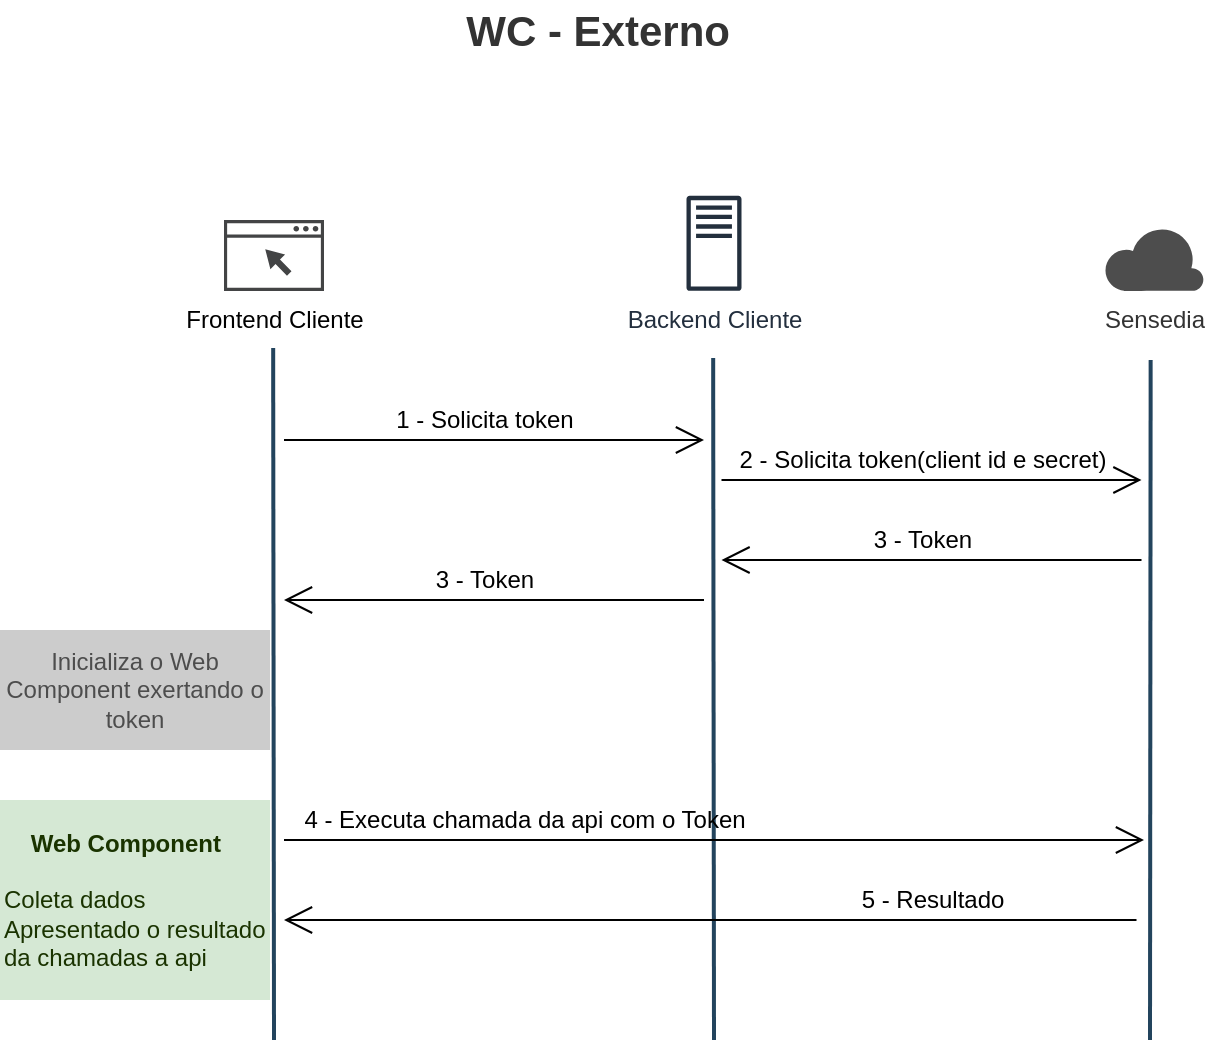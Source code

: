 <mxfile version="15.8.6" type="github" pages="6"><diagram id="EfK30_WpzlrsW59BfA_4" name="WC - Externo"><mxGraphModel dx="2729" dy="1047" grid="1" gridSize="10" guides="1" tooltips="1" connect="1" arrows="1" fold="1" page="1" pageScale="1" pageWidth="827" pageHeight="1169" math="0" shadow="0"><root><mxCell id="0"/><mxCell id="1" parent="0"/><mxCell id="QXLaKwnPHdImvZ4GBOoo-6" value="Frontend Cliente" style="sketch=0;pointerEvents=1;shadow=0;dashed=0;html=1;strokeColor=none;fillColor=#434445;aspect=fixed;labelPosition=center;verticalLabelPosition=bottom;verticalAlign=top;align=center;outlineConnect=0;shape=mxgraph.vvd.web_browser;" parent="1" vertex="1"><mxGeometry x="90" y="320" width="50" height="35.5" as="geometry"/></mxCell><mxCell id="QXLaKwnPHdImvZ4GBOoo-8" value="Backend Cliente" style="sketch=0;outlineConnect=0;fontColor=#232F3E;gradientColor=none;fillColor=#232F3D;strokeColor=none;dashed=0;verticalLabelPosition=bottom;verticalAlign=top;align=center;html=1;fontSize=12;fontStyle=0;aspect=fixed;pointerEvents=1;shape=mxgraph.aws4.traditional_server;" parent="1" vertex="1"><mxGeometry x="321.25" y="307.83" width="27.5" height="47.67" as="geometry"/></mxCell><mxCell id="QXLaKwnPHdImvZ4GBOoo-13" value="" style="endArrow=open;endFill=1;endSize=12;html=1;rounded=0;" parent="1" edge="1"><mxGeometry width="160" relative="1" as="geometry"><mxPoint x="120" y="430" as="sourcePoint"/><mxPoint x="330" y="430" as="targetPoint"/></mxGeometry></mxCell><mxCell id="QXLaKwnPHdImvZ4GBOoo-14" value="1 - Solicita token" style="text;html=1;align=center;verticalAlign=middle;resizable=0;points=[];autosize=1;strokeColor=none;fillColor=none;" parent="1" vertex="1"><mxGeometry x="170" y="410" width="100" height="20" as="geometry"/></mxCell><mxCell id="QXLaKwnPHdImvZ4GBOoo-18" value="" style="endArrow=open;endFill=1;endSize=12;html=1;rounded=0;entryX=0;entryY=0.2;entryDx=0;entryDy=0;entryPerimeter=0;" parent="1" edge="1"><mxGeometry width="160" relative="1" as="geometry"><mxPoint x="338.75" y="450" as="sourcePoint"/><mxPoint x="548.75" y="450" as="targetPoint"/></mxGeometry></mxCell><mxCell id="QXLaKwnPHdImvZ4GBOoo-19" value="2 - Solicita token(client id e secret)" style="text;html=1;align=center;verticalAlign=middle;resizable=0;points=[];autosize=1;strokeColor=none;fillColor=none;" parent="1" vertex="1"><mxGeometry x="338.75" y="430" width="200" height="20" as="geometry"/></mxCell><mxCell id="QXLaKwnPHdImvZ4GBOoo-22" value="" style="endArrow=open;endFill=1;endSize=12;html=1;rounded=0;entryX=0;entryY=0.2;entryDx=0;entryDy=0;entryPerimeter=0;" parent="1" edge="1"><mxGeometry width="160" relative="1" as="geometry"><mxPoint x="548.75" y="490" as="sourcePoint"/><mxPoint x="338.75" y="490" as="targetPoint"/></mxGeometry></mxCell><mxCell id="QXLaKwnPHdImvZ4GBOoo-23" value="3 - Token" style="text;html=1;align=center;verticalAlign=middle;resizable=0;points=[];autosize=1;strokeColor=none;fillColor=none;" parent="1" vertex="1"><mxGeometry x="408.75" y="470" width="60" height="20" as="geometry"/></mxCell><mxCell id="QXLaKwnPHdImvZ4GBOoo-30" value="" style="endArrow=open;endFill=1;endSize=12;html=1;rounded=0;entryX=0;entryY=0.2;entryDx=0;entryDy=0;entryPerimeter=0;" parent="1" edge="1"><mxGeometry width="160" relative="1" as="geometry"><mxPoint x="330" y="510" as="sourcePoint"/><mxPoint x="120" y="510" as="targetPoint"/></mxGeometry></mxCell><mxCell id="QXLaKwnPHdImvZ4GBOoo-31" value="3 - Token" style="text;html=1;align=center;verticalAlign=middle;resizable=0;points=[];autosize=1;strokeColor=none;fillColor=none;" parent="1" vertex="1"><mxGeometry x="190" y="490" width="60" height="20" as="geometry"/></mxCell><mxCell id="QXLaKwnPHdImvZ4GBOoo-34" value="" style="endArrow=none;html=1;rounded=0;fillColor=#bac8d3;strokeColor=#23445d;strokeWidth=2;" parent="1" edge="1"><mxGeometry width="50" height="50" relative="1" as="geometry"><mxPoint x="115" y="730" as="sourcePoint"/><mxPoint x="114.58" y="384" as="targetPoint"/></mxGeometry></mxCell><mxCell id="QXLaKwnPHdImvZ4GBOoo-35" value="" style="endArrow=none;html=1;rounded=0;fillColor=#bac8d3;strokeColor=#23445d;strokeWidth=2;" parent="1" edge="1"><mxGeometry width="50" height="50" relative="1" as="geometry"><mxPoint x="335" y="730" as="sourcePoint"/><mxPoint x="334.58" y="389" as="targetPoint"/></mxGeometry></mxCell><mxCell id="QXLaKwnPHdImvZ4GBOoo-36" value="" style="endArrow=none;html=1;rounded=0;fillColor=#bac8d3;strokeColor=#23445d;strokeWidth=2;" parent="1" edge="1"><mxGeometry width="50" height="50" relative="1" as="geometry"><mxPoint x="553" y="730" as="sourcePoint"/><mxPoint x="553.33" y="390" as="targetPoint"/></mxGeometry></mxCell><mxCell id="QXLaKwnPHdImvZ4GBOoo-37" value="&lt;font color=&quot;#1a3300&quot;&gt;&lt;b&gt;&amp;nbsp; &amp;nbsp; Web Component&lt;/b&gt;&lt;br&gt;&lt;br&gt;Coleta dados&lt;br&gt;Apresentado o resultado da chamadas a api&lt;/font&gt;" style="rounded=0;whiteSpace=wrap;html=1;fillColor=#d5e8d4;strokeColor=none;align=left;" parent="1" vertex="1"><mxGeometry x="-22" y="610" width="135" height="100" as="geometry"/></mxCell><mxCell id="QXLaKwnPHdImvZ4GBOoo-41" value="&lt;font color=&quot;#4d4d4d&quot;&gt;Inicializa o Web Component exertando o token&lt;/font&gt;" style="rounded=0;whiteSpace=wrap;html=1;fontSize=12;strokeColor=none;fillColor=#CCCCCC;align=center;" parent="1" vertex="1"><mxGeometry x="-22" y="525" width="135" height="60" as="geometry"/></mxCell><mxCell id="QXLaKwnPHdImvZ4GBOoo-45" value="" style="endArrow=open;endFill=1;endSize=12;html=1;rounded=0;" parent="1" edge="1"><mxGeometry width="160" relative="1" as="geometry"><mxPoint x="120" y="630" as="sourcePoint"/><mxPoint x="550" y="630" as="targetPoint"/></mxGeometry></mxCell><mxCell id="QXLaKwnPHdImvZ4GBOoo-46" value="4 - Executa chamada da api com o Token" style="text;html=1;align=center;verticalAlign=middle;resizable=0;points=[];autosize=1;strokeColor=none;fillColor=none;" parent="1" vertex="1"><mxGeometry x="120" y="610" width="240" height="20" as="geometry"/></mxCell><mxCell id="QXLaKwnPHdImvZ4GBOoo-48" value="" style="endArrow=open;endFill=1;endSize=12;html=1;rounded=0;" parent="1" edge="1"><mxGeometry width="160" relative="1" as="geometry"><mxPoint x="546.25" y="670" as="sourcePoint"/><mxPoint x="120" y="670" as="targetPoint"/></mxGeometry></mxCell><mxCell id="QXLaKwnPHdImvZ4GBOoo-49" value="5 - Resultado" style="text;html=1;align=center;verticalAlign=middle;resizable=0;points=[];autosize=1;strokeColor=none;fillColor=none;" parent="1" vertex="1"><mxGeometry x="398.75" y="650" width="90" height="20" as="geometry"/></mxCell><mxCell id="QXLaKwnPHdImvZ4GBOoo-52" value="Sensedia" style="verticalLabelPosition=bottom;html=1;verticalAlign=top;align=center;strokeColor=none;fillColor=#4D4D4D;shape=mxgraph.azure.cloud;fontSize=12;fontColor=#333333;" parent="1" vertex="1"><mxGeometry x="530" y="323" width="50" height="32.5" as="geometry"/></mxCell><mxCell id="QXLaKwnPHdImvZ4GBOoo-132" value="WC - Externo&amp;nbsp;" style="text;html=1;strokeColor=none;fillColor=none;align=center;verticalAlign=middle;whiteSpace=wrap;rounded=0;fontSize=21;fontColor=#333333;strokeWidth=3;fontStyle=1" parent="1" vertex="1"><mxGeometry x="140" y="210" width="280" height="30" as="geometry"/></mxCell></root></mxGraphModel></diagram><diagram id="iVYmpT6pJ3Zl9p6NvqAC" name="WC - Interno"><mxGraphModel dx="1914" dy="598" grid="1" gridSize="10" guides="1" tooltips="1" connect="1" arrows="1" fold="1" page="1" pageScale="1" pageWidth="827" pageHeight="1169" math="0" shadow="0"><root><mxCell id="GUYwktw-sob91jPQ089a-0"/><mxCell id="GUYwktw-sob91jPQ089a-1" parent="GUYwktw-sob91jPQ089a-0"/><mxCell id="Q7rMhWkv177si-3BIu4a-0" value="Frontend Applicação" style="sketch=0;pointerEvents=1;shadow=0;dashed=0;html=1;strokeColor=none;fillColor=#434445;aspect=fixed;labelPosition=center;verticalLabelPosition=bottom;verticalAlign=top;align=center;outlineConnect=0;shape=mxgraph.vvd.web_browser;" vertex="1" parent="GUYwktw-sob91jPQ089a-1"><mxGeometry x="75" y="343.34" width="50" height="35.5" as="geometry"/></mxCell><mxCell id="Q7rMhWkv177si-3BIu4a-1" value="Backend Aplicação" style="sketch=0;outlineConnect=0;fontColor=#232F3E;gradientColor=none;fillColor=#232F3D;strokeColor=none;dashed=0;verticalLabelPosition=bottom;verticalAlign=top;align=center;html=1;fontSize=12;fontStyle=0;aspect=fixed;pointerEvents=1;shape=mxgraph.aws4.traditional_server;" vertex="1" parent="GUYwktw-sob91jPQ089a-1"><mxGeometry x="306.25" y="331.17" width="27.5" height="47.67" as="geometry"/></mxCell><mxCell id="Q7rMhWkv177si-3BIu4a-2" value="" style="endArrow=open;endFill=1;endSize=12;html=1;rounded=0;" edge="1" parent="GUYwktw-sob91jPQ089a-1"><mxGeometry width="160" relative="1" as="geometry"><mxPoint x="105" y="453.34" as="sourcePoint"/><mxPoint x="315" y="453.34" as="targetPoint"/></mxGeometry></mxCell><mxCell id="Q7rMhWkv177si-3BIu4a-3" value="1 - Solicita token" style="text;html=1;align=center;verticalAlign=middle;resizable=0;points=[];autosize=1;strokeColor=none;fillColor=none;" vertex="1" parent="GUYwktw-sob91jPQ089a-1"><mxGeometry x="155" y="433.34" width="100" height="20" as="geometry"/></mxCell><mxCell id="Q7rMhWkv177si-3BIu4a-4" value="" style="endArrow=open;endFill=1;endSize=12;html=1;rounded=0;entryX=0;entryY=0.2;entryDx=0;entryDy=0;entryPerimeter=0;" edge="1" parent="GUYwktw-sob91jPQ089a-1"><mxGeometry width="160" relative="1" as="geometry"><mxPoint x="323.75" y="473.34" as="sourcePoint"/><mxPoint x="533.75" y="473.34" as="targetPoint"/></mxGeometry></mxCell><mxCell id="Q7rMhWkv177si-3BIu4a-5" value="2 - Solicita token(client id e secret)" style="text;html=1;align=center;verticalAlign=middle;resizable=0;points=[];autosize=1;strokeColor=none;fillColor=none;" vertex="1" parent="GUYwktw-sob91jPQ089a-1"><mxGeometry x="323.75" y="453.34" width="200" height="20" as="geometry"/></mxCell><mxCell id="Q7rMhWkv177si-3BIu4a-6" value="" style="endArrow=open;endFill=1;endSize=12;html=1;rounded=0;entryX=0;entryY=0.2;entryDx=0;entryDy=0;entryPerimeter=0;" edge="1" parent="GUYwktw-sob91jPQ089a-1"><mxGeometry width="160" relative="1" as="geometry"><mxPoint x="533.75" y="513.34" as="sourcePoint"/><mxPoint x="323.75" y="513.34" as="targetPoint"/></mxGeometry></mxCell><mxCell id="Q7rMhWkv177si-3BIu4a-7" value="3 - Token" style="text;html=1;align=center;verticalAlign=middle;resizable=0;points=[];autosize=1;strokeColor=none;fillColor=none;" vertex="1" parent="GUYwktw-sob91jPQ089a-1"><mxGeometry x="393.75" y="493.34" width="60" height="20" as="geometry"/></mxCell><mxCell id="Q7rMhWkv177si-3BIu4a-8" value="" style="endArrow=open;endFill=1;endSize=12;html=1;rounded=0;entryX=0;entryY=0.2;entryDx=0;entryDy=0;entryPerimeter=0;" edge="1" parent="GUYwktw-sob91jPQ089a-1"><mxGeometry width="160" relative="1" as="geometry"><mxPoint x="315" y="533.34" as="sourcePoint"/><mxPoint x="105" y="533.34" as="targetPoint"/></mxGeometry></mxCell><mxCell id="Q7rMhWkv177si-3BIu4a-9" value="4 - Token" style="text;html=1;align=center;verticalAlign=middle;resizable=0;points=[];autosize=1;strokeColor=none;fillColor=none;" vertex="1" parent="GUYwktw-sob91jPQ089a-1"><mxGeometry x="175" y="513.34" width="60" height="20" as="geometry"/></mxCell><mxCell id="Q7rMhWkv177si-3BIu4a-10" value="" style="endArrow=none;html=1;rounded=0;fillColor=#bac8d3;strokeColor=#23445d;strokeWidth=2;" edge="1" parent="GUYwktw-sob91jPQ089a-1"><mxGeometry width="50" height="50" relative="1" as="geometry"><mxPoint x="100" y="753.34" as="sourcePoint"/><mxPoint x="99.58" y="407.34" as="targetPoint"/></mxGeometry></mxCell><mxCell id="Q7rMhWkv177si-3BIu4a-11" value="" style="endArrow=none;html=1;rounded=0;fillColor=#bac8d3;strokeColor=#23445d;strokeWidth=2;" edge="1" parent="GUYwktw-sob91jPQ089a-1"><mxGeometry width="50" height="50" relative="1" as="geometry"><mxPoint x="320" y="753.34" as="sourcePoint"/><mxPoint x="319.58" y="412.34" as="targetPoint"/></mxGeometry></mxCell><mxCell id="Q7rMhWkv177si-3BIu4a-12" value="" style="endArrow=none;html=1;rounded=0;fillColor=#bac8d3;strokeColor=#23445d;strokeWidth=2;" edge="1" parent="GUYwktw-sob91jPQ089a-1"><mxGeometry width="50" height="50" relative="1" as="geometry"><mxPoint x="538" y="753.34" as="sourcePoint"/><mxPoint x="538.33" y="413.34" as="targetPoint"/></mxGeometry></mxCell><mxCell id="Q7rMhWkv177si-3BIu4a-13" value="&lt;font color=&quot;#1a3300&quot;&gt;&lt;b&gt;&amp;nbsp; &amp;nbsp; Web Component&lt;/b&gt;&lt;br&gt;&lt;br&gt;Coleta dados&lt;br&gt;Apresentado o resultado da chamadas a api&lt;/font&gt;" style="rounded=0;whiteSpace=wrap;html=1;fillColor=#d5e8d4;strokeColor=none;align=left;" vertex="1" parent="GUYwktw-sob91jPQ089a-1"><mxGeometry x="-36" y="633.34" width="135" height="100" as="geometry"/></mxCell><mxCell id="Q7rMhWkv177si-3BIu4a-14" value="&lt;font color=&quot;#4d4d4d&quot;&gt;Inicializa o Web Component exertando o token&lt;/font&gt;" style="rounded=0;whiteSpace=wrap;html=1;fontSize=12;strokeColor=none;fillColor=#CCCCCC;align=center;" vertex="1" parent="GUYwktw-sob91jPQ089a-1"><mxGeometry x="-36" y="555.0" width="135" height="60" as="geometry"/></mxCell><mxCell id="Q7rMhWkv177si-3BIu4a-15" value="" style="endArrow=open;endFill=1;endSize=12;html=1;rounded=0;" edge="1" parent="GUYwktw-sob91jPQ089a-1"><mxGeometry width="160" relative="1" as="geometry"><mxPoint x="110" y="653" as="sourcePoint"/><mxPoint x="755" y="653.17" as="targetPoint"/></mxGeometry></mxCell><mxCell id="Q7rMhWkv177si-3BIu4a-16" value="5 - Executa chamada do serviço com o Token" style="text;html=1;align=center;verticalAlign=middle;resizable=0;points=[];autosize=1;strokeColor=none;fillColor=none;" vertex="1" parent="GUYwktw-sob91jPQ089a-1"><mxGeometry x="284" y="633.34" width="260" height="20" as="geometry"/></mxCell><mxCell id="Q7rMhWkv177si-3BIu4a-17" value="" style="endArrow=open;endFill=1;endSize=12;html=1;rounded=0;" edge="1" parent="GUYwktw-sob91jPQ089a-1"><mxGeometry width="160" relative="1" as="geometry"><mxPoint x="755" y="693.17" as="sourcePoint"/><mxPoint x="110" y="693" as="targetPoint"/></mxGeometry></mxCell><mxCell id="Q7rMhWkv177si-3BIu4a-18" value="6 - Resultado" style="text;html=1;align=center;verticalAlign=middle;resizable=0;points=[];autosize=1;strokeColor=none;fillColor=none;" vertex="1" parent="GUYwktw-sob91jPQ089a-1"><mxGeometry x="660" y="670.0" width="90" height="20" as="geometry"/></mxCell><mxCell id="Q7rMhWkv177si-3BIu4a-19" value="RH SSO" style="sketch=0;aspect=fixed;pointerEvents=1;shadow=0;dashed=0;html=1;strokeColor=none;labelPosition=center;verticalLabelPosition=bottom;verticalAlign=top;align=center;fillColor=#333333;shape=mxgraph.mscae.enterprise.lock;fontSize=12;fontColor=#1A3300;" vertex="1" parent="GUYwktw-sob91jPQ089a-1"><mxGeometry x="515" y="330.0" width="39" height="50" as="geometry"/></mxCell><mxCell id="Q7rMhWkv177si-3BIu4a-20" value="Serviço&amp;nbsp;" style="sketch=0;outlineConnect=0;fontColor=#232F3E;gradientColor=none;fillColor=#232F3D;strokeColor=none;dashed=0;verticalLabelPosition=bottom;verticalAlign=top;align=center;html=1;fontSize=12;fontStyle=0;aspect=fixed;pointerEvents=1;shape=mxgraph.aws4.traditional_server;" vertex="1" parent="GUYwktw-sob91jPQ089a-1"><mxGeometry x="745" y="331.17" width="27.5" height="47.67" as="geometry"/></mxCell><mxCell id="Q7rMhWkv177si-3BIu4a-21" value="" style="endArrow=none;html=1;rounded=0;fillColor=#bac8d3;strokeColor=#23445d;strokeWidth=2;" edge="1" parent="GUYwktw-sob91jPQ089a-1"><mxGeometry width="50" height="50" relative="1" as="geometry"><mxPoint x="758.75" y="753.34" as="sourcePoint"/><mxPoint x="758.33" y="412.34" as="targetPoint"/></mxGeometry></mxCell><mxCell id="xf2Fe40GoqhdoWzrvZzz-0" value="WC Interno" style="text;html=1;strokeColor=none;fillColor=none;align=center;verticalAlign=middle;whiteSpace=wrap;rounded=0;fontSize=21;fontColor=#333333;strokeWidth=3;fontStyle=1" vertex="1" parent="GUYwktw-sob91jPQ089a-1"><mxGeometry x="220" y="230" width="280" height="30" as="geometry"/></mxCell></root></mxGraphModel></diagram><diagram id="qC0B_nCli5C7ApGTCwYZ" name="WC - Back - Seguro Externo"><mxGraphModel dx="1733" dy="499" grid="1" gridSize="10" guides="1" tooltips="1" connect="1" arrows="1" fold="1" page="1" pageScale="1" pageWidth="827" pageHeight="1169" math="0" shadow="0"><root><mxCell id="nTOjmm5Q35ISDnajFgMh-0"/><mxCell id="nTOjmm5Q35ISDnajFgMh-1" parent="nTOjmm5Q35ISDnajFgMh-0"/><mxCell id="EGSdrr3BdCg8Iz6odmI6-0" value="Frontend Cliente" style="sketch=0;pointerEvents=1;shadow=0;dashed=0;html=1;strokeColor=none;fillColor=#434445;aspect=fixed;labelPosition=center;verticalLabelPosition=bottom;verticalAlign=top;align=center;outlineConnect=0;shape=mxgraph.vvd.web_browser;" vertex="1" parent="nTOjmm5Q35ISDnajFgMh-1"><mxGeometry x="90" y="320" width="50" height="35.5" as="geometry"/></mxCell><mxCell id="EGSdrr3BdCg8Iz6odmI6-1" value="Backend Cliente" style="sketch=0;outlineConnect=0;fontColor=#232F3E;gradientColor=none;fillColor=#232F3D;strokeColor=none;dashed=0;verticalLabelPosition=bottom;verticalAlign=top;align=center;html=1;fontSize=12;fontStyle=0;aspect=fixed;pointerEvents=1;shape=mxgraph.aws4.traditional_server;" vertex="1" parent="nTOjmm5Q35ISDnajFgMh-1"><mxGeometry x="321.25" y="307.83" width="27.5" height="47.67" as="geometry"/></mxCell><mxCell id="EGSdrr3BdCg8Iz6odmI6-2" value="" style="endArrow=open;endFill=1;endSize=12;html=1;rounded=0;" edge="1" parent="nTOjmm5Q35ISDnajFgMh-1"><mxGeometry width="160" relative="1" as="geometry"><mxPoint x="120" y="430" as="sourcePoint"/><mxPoint x="330" y="430" as="targetPoint"/></mxGeometry></mxCell><mxCell id="EGSdrr3BdCg8Iz6odmI6-3" value="1 - Solicita token" style="text;html=1;align=center;verticalAlign=middle;resizable=0;points=[];autosize=1;strokeColor=none;fillColor=none;" vertex="1" parent="nTOjmm5Q35ISDnajFgMh-1"><mxGeometry x="170" y="410" width="100" height="20" as="geometry"/></mxCell><mxCell id="EGSdrr3BdCg8Iz6odmI6-4" value="" style="endArrow=open;endFill=1;endSize=12;html=1;rounded=0;entryX=0;entryY=0.2;entryDx=0;entryDy=0;entryPerimeter=0;" edge="1" parent="nTOjmm5Q35ISDnajFgMh-1"><mxGeometry width="160" relative="1" as="geometry"><mxPoint x="338.75" y="450" as="sourcePoint"/><mxPoint x="548.75" y="450" as="targetPoint"/></mxGeometry></mxCell><mxCell id="EGSdrr3BdCg8Iz6odmI6-5" value="2 - Solicita token(client id e secret)" style="text;html=1;align=center;verticalAlign=middle;resizable=0;points=[];autosize=1;strokeColor=none;fillColor=none;" vertex="1" parent="nTOjmm5Q35ISDnajFgMh-1"><mxGeometry x="338.75" y="430" width="200" height="20" as="geometry"/></mxCell><mxCell id="EGSdrr3BdCg8Iz6odmI6-6" value="" style="endArrow=open;endFill=1;endSize=12;html=1;rounded=0;entryX=0;entryY=0.2;entryDx=0;entryDy=0;entryPerimeter=0;" edge="1" parent="nTOjmm5Q35ISDnajFgMh-1"><mxGeometry width="160" relative="1" as="geometry"><mxPoint x="548.75" y="490" as="sourcePoint"/><mxPoint x="338.75" y="490" as="targetPoint"/></mxGeometry></mxCell><mxCell id="EGSdrr3BdCg8Iz6odmI6-7" value="3 - Token" style="text;html=1;align=center;verticalAlign=middle;resizable=0;points=[];autosize=1;strokeColor=none;fillColor=none;" vertex="1" parent="nTOjmm5Q35ISDnajFgMh-1"><mxGeometry x="408.75" y="470" width="60" height="20" as="geometry"/></mxCell><mxCell id="EGSdrr3BdCg8Iz6odmI6-10" value="" style="endArrow=none;html=1;rounded=0;fillColor=#bac8d3;strokeColor=#23445d;strokeWidth=2;" edge="1" parent="nTOjmm5Q35ISDnajFgMh-1"><mxGeometry width="50" height="50" relative="1" as="geometry"><mxPoint x="115" y="730" as="sourcePoint"/><mxPoint x="114.58" y="384" as="targetPoint"/></mxGeometry></mxCell><mxCell id="EGSdrr3BdCg8Iz6odmI6-11" value="" style="endArrow=none;html=1;rounded=0;fillColor=#bac8d3;strokeColor=#23445d;strokeWidth=2;" edge="1" parent="nTOjmm5Q35ISDnajFgMh-1"><mxGeometry width="50" height="50" relative="1" as="geometry"><mxPoint x="335" y="730" as="sourcePoint"/><mxPoint x="334.58" y="389" as="targetPoint"/></mxGeometry></mxCell><mxCell id="EGSdrr3BdCg8Iz6odmI6-12" value="" style="endArrow=none;html=1;rounded=0;fillColor=#bac8d3;strokeColor=#23445d;strokeWidth=2;" edge="1" parent="nTOjmm5Q35ISDnajFgMh-1"><mxGeometry width="50" height="50" relative="1" as="geometry"><mxPoint x="553" y="730" as="sourcePoint"/><mxPoint x="553.33" y="390" as="targetPoint"/></mxGeometry></mxCell><mxCell id="EGSdrr3BdCg8Iz6odmI6-13" value="&lt;font color=&quot;#1a3300&quot;&gt;&lt;b&gt;&amp;nbsp; &amp;nbsp;Web Component&lt;/b&gt;&lt;br&gt;&lt;br&gt;Coleta dados&lt;br&gt;Apresentado o resultado da chamadas a api&lt;/font&gt;" style="rounded=0;whiteSpace=wrap;html=1;fillColor=#d5e8d4;strokeColor=none;align=left;" vertex="1" parent="nTOjmm5Q35ISDnajFgMh-1"><mxGeometry x="-22" y="580" width="135" height="150" as="geometry"/></mxCell><mxCell id="EGSdrr3BdCg8Iz6odmI6-14" value="&lt;font color=&quot;#4d4d4d&quot;&gt;Inicializa o Web Component exertando o token&lt;/font&gt;" style="rounded=0;whiteSpace=wrap;html=1;fontSize=12;strokeColor=none;fillColor=#CCCCCC;align=center;" vertex="1" parent="nTOjmm5Q35ISDnajFgMh-1"><mxGeometry x="-22" y="500" width="135" height="60" as="geometry"/></mxCell><mxCell id="EGSdrr3BdCg8Iz6odmI6-15" value="" style="endArrow=open;endFill=1;endSize=12;html=1;rounded=0;" edge="1" parent="nTOjmm5Q35ISDnajFgMh-1"><mxGeometry width="160" relative="1" as="geometry"><mxPoint x="120" y="600" as="sourcePoint"/><mxPoint x="330" y="600" as="targetPoint"/></mxGeometry></mxCell><mxCell id="EGSdrr3BdCg8Iz6odmI6-16" value="4 - Executa&amp;nbsp; chamada api backend" style="text;html=1;align=center;verticalAlign=middle;resizable=0;points=[];autosize=1;strokeColor=none;fillColor=none;" vertex="1" parent="nTOjmm5Q35ISDnajFgMh-1"><mxGeometry x="121.25" y="580" width="200" height="20" as="geometry"/></mxCell><mxCell id="EGSdrr3BdCg8Iz6odmI6-19" value="Sensedia" style="verticalLabelPosition=bottom;html=1;verticalAlign=top;align=center;strokeColor=none;fillColor=#4D4D4D;shape=mxgraph.azure.cloud;fontSize=12;fontColor=#333333;" vertex="1" parent="nTOjmm5Q35ISDnajFgMh-1"><mxGeometry x="530" y="323" width="50" height="32.5" as="geometry"/></mxCell><mxCell id="EGSdrr3BdCg8Iz6odmI6-22" value="" style="endArrow=open;endFill=1;endSize=12;html=1;rounded=0;entryX=0;entryY=0.2;entryDx=0;entryDy=0;entryPerimeter=0;" edge="1" parent="nTOjmm5Q35ISDnajFgMh-1"><mxGeometry width="160" relative="1" as="geometry"><mxPoint x="338.75" y="650" as="sourcePoint"/><mxPoint x="548.75" y="650" as="targetPoint"/></mxGeometry></mxCell><mxCell id="EGSdrr3BdCg8Iz6odmI6-23" value="5 - Executa chamada da api com o Token" style="text;html=1;align=center;verticalAlign=middle;resizable=0;points=[];autosize=1;strokeColor=none;fillColor=none;" vertex="1" parent="nTOjmm5Q35ISDnajFgMh-1"><mxGeometry x="330" y="630" width="240" height="20" as="geometry"/></mxCell><mxCell id="QU0-mM6ibidWZDQWm-KR-1" value="" style="endArrow=open;endFill=1;endSize=12;html=1;rounded=0;entryX=0;entryY=0.2;entryDx=0;entryDy=0;entryPerimeter=0;" edge="1" parent="nTOjmm5Q35ISDnajFgMh-1"><mxGeometry width="160" relative="1" as="geometry"><mxPoint x="548.75" y="690" as="sourcePoint"/><mxPoint x="338.75" y="690" as="targetPoint"/></mxGeometry></mxCell><mxCell id="QU0-mM6ibidWZDQWm-KR-2" value="6 - Resultado" style="text;html=1;align=center;verticalAlign=middle;resizable=0;points=[];autosize=1;strokeColor=none;fillColor=none;" vertex="1" parent="nTOjmm5Q35ISDnajFgMh-1"><mxGeometry x="405" y="670" width="90" height="20" as="geometry"/></mxCell><mxCell id="QU0-mM6ibidWZDQWm-KR-3" value="" style="endArrow=open;endFill=1;endSize=12;html=1;rounded=0;entryX=0;entryY=0.2;entryDx=0;entryDy=0;entryPerimeter=0;" edge="1" parent="nTOjmm5Q35ISDnajFgMh-1"><mxGeometry width="160" relative="1" as="geometry"><mxPoint x="331.25" y="720" as="sourcePoint"/><mxPoint x="121.25" y="720" as="targetPoint"/></mxGeometry></mxCell><mxCell id="QU0-mM6ibidWZDQWm-KR-4" value="7 - Resultado" style="text;html=1;align=center;verticalAlign=middle;resizable=0;points=[];autosize=1;strokeColor=none;fillColor=none;" vertex="1" parent="nTOjmm5Q35ISDnajFgMh-1"><mxGeometry x="176.25" y="700" width="90" height="20" as="geometry"/></mxCell><mxCell id="RDaqYQrlIA8cVZmOrZQQ-0" value="WC Back Externo" style="text;html=1;strokeColor=none;fillColor=none;align=center;verticalAlign=middle;whiteSpace=wrap;rounded=0;fontSize=21;fontColor=#333333;strokeWidth=3;fontStyle=1" vertex="1" parent="nTOjmm5Q35ISDnajFgMh-1"><mxGeometry x="176.25" y="250" width="280" height="30" as="geometry"/></mxCell></root></mxGraphModel></diagram><diagram id="Y1QHuClMavFOI2WsgAtu" name="WC - Back - Seguro Interno"><mxGraphModel dx="1914" dy="598" grid="1" gridSize="10" guides="1" tooltips="1" connect="1" arrows="1" fold="1" page="1" pageScale="1" pageWidth="827" pageHeight="1169" math="0" shadow="0"><root><mxCell id="aQQ846MyAiFsbwW6Pdwk-0"/><mxCell id="aQQ846MyAiFsbwW6Pdwk-1" parent="aQQ846MyAiFsbwW6Pdwk-0"/><mxCell id="IQHK2sHAFvIevaf02maD-0" value="WC Back Interno" style="text;html=1;strokeColor=none;fillColor=none;align=center;verticalAlign=middle;whiteSpace=wrap;rounded=0;fontSize=21;fontColor=#333333;strokeWidth=3;fontStyle=1" vertex="1" parent="aQQ846MyAiFsbwW6Pdwk-1"><mxGeometry x="260" y="100" width="280" height="30" as="geometry"/></mxCell><mxCell id="tMp52JqUUzojKHOGt7xW-0" value="Frontend Applicação" style="sketch=0;pointerEvents=1;shadow=0;dashed=0;html=1;strokeColor=none;fillColor=#434445;aspect=fixed;labelPosition=center;verticalLabelPosition=bottom;verticalAlign=top;align=center;outlineConnect=0;shape=mxgraph.vvd.web_browser;" vertex="1" parent="aQQ846MyAiFsbwW6Pdwk-1"><mxGeometry x="82" y="183.34" width="50" height="35.5" as="geometry"/></mxCell><mxCell id="tMp52JqUUzojKHOGt7xW-1" value="Backend Aplicação" style="sketch=0;outlineConnect=0;fontColor=#232F3E;gradientColor=none;fillColor=#232F3D;strokeColor=none;dashed=0;verticalLabelPosition=bottom;verticalAlign=top;align=center;html=1;fontSize=12;fontStyle=0;aspect=fixed;pointerEvents=1;shape=mxgraph.aws4.traditional_server;" vertex="1" parent="aQQ846MyAiFsbwW6Pdwk-1"><mxGeometry x="313.25" y="171.17" width="27.5" height="47.67" as="geometry"/></mxCell><mxCell id="tMp52JqUUzojKHOGt7xW-4" value="" style="endArrow=open;endFill=1;endSize=12;html=1;rounded=0;entryX=0;entryY=0.2;entryDx=0;entryDy=0;entryPerimeter=0;" edge="1" parent="aQQ846MyAiFsbwW6Pdwk-1"><mxGeometry width="160" relative="1" as="geometry"><mxPoint x="330.75" y="313.34" as="sourcePoint"/><mxPoint x="540.75" y="313.34" as="targetPoint"/></mxGeometry></mxCell><mxCell id="tMp52JqUUzojKHOGt7xW-5" value="1 - Solicita token(client id e secret)" style="text;html=1;align=center;verticalAlign=middle;resizable=0;points=[];autosize=1;strokeColor=none;fillColor=none;" vertex="1" parent="aQQ846MyAiFsbwW6Pdwk-1"><mxGeometry x="330.75" y="293.34" width="200" height="20" as="geometry"/></mxCell><mxCell id="tMp52JqUUzojKHOGt7xW-6" value="" style="endArrow=open;endFill=1;endSize=12;html=1;rounded=0;entryX=0;entryY=0.2;entryDx=0;entryDy=0;entryPerimeter=0;" edge="1" parent="aQQ846MyAiFsbwW6Pdwk-1"><mxGeometry width="160" relative="1" as="geometry"><mxPoint x="540.75" y="353.34" as="sourcePoint"/><mxPoint x="330.75" y="353.34" as="targetPoint"/></mxGeometry></mxCell><mxCell id="tMp52JqUUzojKHOGt7xW-7" value="2 - Token" style="text;html=1;align=center;verticalAlign=middle;resizable=0;points=[];autosize=1;strokeColor=none;fillColor=none;" vertex="1" parent="aQQ846MyAiFsbwW6Pdwk-1"><mxGeometry x="400.75" y="333.34" width="60" height="20" as="geometry"/></mxCell><mxCell id="tMp52JqUUzojKHOGt7xW-10" value="" style="endArrow=none;html=1;rounded=0;fillColor=#bac8d3;strokeColor=#23445d;strokeWidth=2;" edge="1" parent="aQQ846MyAiFsbwW6Pdwk-1"><mxGeometry width="50" height="50" relative="1" as="geometry"><mxPoint x="107" y="593.34" as="sourcePoint"/><mxPoint x="106.58" y="247.34" as="targetPoint"/></mxGeometry></mxCell><mxCell id="tMp52JqUUzojKHOGt7xW-11" value="" style="endArrow=none;html=1;rounded=0;fillColor=#bac8d3;strokeColor=#23445d;strokeWidth=2;" edge="1" parent="aQQ846MyAiFsbwW6Pdwk-1"><mxGeometry width="50" height="50" relative="1" as="geometry"><mxPoint x="327" y="593.34" as="sourcePoint"/><mxPoint x="326.58" y="252.34" as="targetPoint"/></mxGeometry></mxCell><mxCell id="tMp52JqUUzojKHOGt7xW-12" value="" style="endArrow=none;html=1;rounded=0;fillColor=#bac8d3;strokeColor=#23445d;strokeWidth=2;" edge="1" parent="aQQ846MyAiFsbwW6Pdwk-1"><mxGeometry width="50" height="50" relative="1" as="geometry"><mxPoint x="545" y="593.34" as="sourcePoint"/><mxPoint x="545.33" y="253.34" as="targetPoint"/></mxGeometry></mxCell><mxCell id="tMp52JqUUzojKHOGt7xW-13" value="&lt;font color=&quot;#1a3300&quot;&gt;&lt;b&gt;&amp;nbsp; &amp;nbsp; Web Component&lt;/b&gt;&lt;br&gt;&lt;br&gt;Coleta dados&lt;br&gt;Apresentado o resultado da chamadas a api&lt;/font&gt;" style="rounded=0;whiteSpace=wrap;html=1;fillColor=#d5e8d4;strokeColor=none;align=left;" vertex="1" parent="aQQ846MyAiFsbwW6Pdwk-1"><mxGeometry x="-30" y="413.22" width="135" height="156.78" as="geometry"/></mxCell><mxCell id="tMp52JqUUzojKHOGt7xW-14" value="&lt;font color=&quot;#4d4d4d&quot;&gt;Inicializa o Web Component&amp;nbsp;&lt;/font&gt;" style="rounded=0;whiteSpace=wrap;html=1;fontSize=12;strokeColor=none;fillColor=#CCCCCC;align=center;" vertex="1" parent="aQQ846MyAiFsbwW6Pdwk-1"><mxGeometry x="-30" y="333.34" width="135" height="60" as="geometry"/></mxCell><mxCell id="tMp52JqUUzojKHOGt7xW-15" value="" style="endArrow=open;endFill=1;endSize=12;html=1;rounded=0;" edge="1" parent="aQQ846MyAiFsbwW6Pdwk-1"><mxGeometry width="160" relative="1" as="geometry"><mxPoint x="330.75" y="470" as="sourcePoint"/><mxPoint x="762.75" y="470.17" as="targetPoint"/></mxGeometry></mxCell><mxCell id="tMp52JqUUzojKHOGt7xW-16" value="4 - Executa chamada do serviço com o Token" style="text;html=1;align=center;verticalAlign=middle;resizable=0;points=[];autosize=1;strokeColor=none;fillColor=none;" vertex="1" parent="aQQ846MyAiFsbwW6Pdwk-1"><mxGeometry x="420" y="450.0" width="260" height="20" as="geometry"/></mxCell><mxCell id="tMp52JqUUzojKHOGt7xW-17" value="" style="endArrow=open;endFill=1;endSize=12;html=1;rounded=0;" edge="1" parent="aQQ846MyAiFsbwW6Pdwk-1"><mxGeometry width="160" relative="1" as="geometry"><mxPoint x="752.75" y="513.05" as="sourcePoint"/><mxPoint x="330.75" y="512.88" as="targetPoint"/></mxGeometry></mxCell><mxCell id="tMp52JqUUzojKHOGt7xW-18" value="5 - Resultado" style="text;html=1;align=center;verticalAlign=middle;resizable=0;points=[];autosize=1;strokeColor=none;fillColor=none;" vertex="1" parent="aQQ846MyAiFsbwW6Pdwk-1"><mxGeometry x="652.75" y="493.22" width="90" height="20" as="geometry"/></mxCell><mxCell id="tMp52JqUUzojKHOGt7xW-19" value="RH SSO" style="sketch=0;aspect=fixed;pointerEvents=1;shadow=0;dashed=0;html=1;strokeColor=none;labelPosition=center;verticalLabelPosition=bottom;verticalAlign=top;align=center;fillColor=#333333;shape=mxgraph.mscae.enterprise.lock;fontSize=12;fontColor=#1A3300;" vertex="1" parent="aQQ846MyAiFsbwW6Pdwk-1"><mxGeometry x="522" y="170.0" width="39" height="50" as="geometry"/></mxCell><mxCell id="tMp52JqUUzojKHOGt7xW-20" value="Serviço&amp;nbsp;" style="sketch=0;outlineConnect=0;fontColor=#232F3E;gradientColor=none;fillColor=#232F3D;strokeColor=none;dashed=0;verticalLabelPosition=bottom;verticalAlign=top;align=center;html=1;fontSize=12;fontStyle=0;aspect=fixed;pointerEvents=1;shape=mxgraph.aws4.traditional_server;" vertex="1" parent="aQQ846MyAiFsbwW6Pdwk-1"><mxGeometry x="752" y="171.17" width="27.5" height="47.67" as="geometry"/></mxCell><mxCell id="tMp52JqUUzojKHOGt7xW-21" value="" style="endArrow=none;html=1;rounded=0;fillColor=#bac8d3;strokeColor=#23445d;strokeWidth=2;" edge="1" parent="aQQ846MyAiFsbwW6Pdwk-1"><mxGeometry width="50" height="50" relative="1" as="geometry"><mxPoint x="765.75" y="593.34" as="sourcePoint"/><mxPoint x="765.33" y="252.34" as="targetPoint"/></mxGeometry></mxCell><mxCell id="K5SW-Wc85ytxkNjJwlkp-0" value="" style="endArrow=open;endFill=1;endSize=12;html=1;rounded=0;" edge="1" parent="aQQ846MyAiFsbwW6Pdwk-1"><mxGeometry width="160" relative="1" as="geometry"><mxPoint x="110" y="420" as="sourcePoint"/><mxPoint x="320" y="420" as="targetPoint"/></mxGeometry></mxCell><mxCell id="K5SW-Wc85ytxkNjJwlkp-1" value="3 - Executa&amp;nbsp; chamada api backend" style="text;html=1;align=center;verticalAlign=middle;resizable=0;points=[];autosize=1;strokeColor=none;fillColor=none;" vertex="1" parent="aQQ846MyAiFsbwW6Pdwk-1"><mxGeometry x="111.25" y="400" width="200" height="20" as="geometry"/></mxCell><mxCell id="Hjt8tniW7rIC1iz3jyr7-0" value="" style="endArrow=open;endFill=1;endSize=12;html=1;rounded=0;" edge="1" parent="aQQ846MyAiFsbwW6Pdwk-1"><mxGeometry width="160" relative="1" as="geometry"><mxPoint x="320" y="553" as="sourcePoint"/><mxPoint x="116" y="552.77" as="targetPoint"/></mxGeometry></mxCell><mxCell id="Hjt8tniW7rIC1iz3jyr7-1" value="6 - Resultado" style="text;html=1;align=center;verticalAlign=middle;resizable=0;points=[];autosize=1;strokeColor=none;fillColor=none;" vertex="1" parent="aQQ846MyAiFsbwW6Pdwk-1"><mxGeometry x="230" y="533.34" width="90" height="20" as="geometry"/></mxCell></root></mxGraphModel></diagram><diagram id="aoXM7nHCxdt4-2vImcMG" name="WC - Aberto Externo"><mxGraphModel dx="1588" dy="419" grid="1" gridSize="10" guides="1" tooltips="1" connect="1" arrows="1" fold="1" page="1" pageScale="1" pageWidth="827" pageHeight="1169" math="0" shadow="0"><root><mxCell id="yLMDc9PrB0oXuyt06QU7-0"/><mxCell id="yLMDc9PrB0oXuyt06QU7-1" parent="yLMDc9PrB0oXuyt06QU7-0"/><mxCell id="Ys5h84SaUJdUY127ywwy-0" value="Frontend Cliente" style="sketch=0;pointerEvents=1;shadow=0;dashed=0;html=1;strokeColor=none;fillColor=#434445;aspect=fixed;labelPosition=center;verticalLabelPosition=bottom;verticalAlign=top;align=center;outlineConnect=0;shape=mxgraph.vvd.web_browser;" vertex="1" parent="yLMDc9PrB0oXuyt06QU7-1"><mxGeometry x="90" y="320" width="50" height="35.5" as="geometry"/></mxCell><mxCell id="Ys5h84SaUJdUY127ywwy-10" value="" style="endArrow=none;html=1;rounded=0;fillColor=#bac8d3;strokeColor=#23445d;strokeWidth=2;" edge="1" parent="yLMDc9PrB0oXuyt06QU7-1"><mxGeometry width="50" height="50" relative="1" as="geometry"><mxPoint x="115" y="600" as="sourcePoint"/><mxPoint x="114.58" y="384" as="targetPoint"/></mxGeometry></mxCell><mxCell id="Ys5h84SaUJdUY127ywwy-12" value="" style="endArrow=none;html=1;rounded=0;fillColor=#bac8d3;strokeColor=#23445d;strokeWidth=2;" edge="1" parent="yLMDc9PrB0oXuyt06QU7-1"><mxGeometry width="50" height="50" relative="1" as="geometry"><mxPoint x="448.13" y="599" as="sourcePoint"/><mxPoint x="448" y="380" as="targetPoint"/></mxGeometry></mxCell><mxCell id="Ys5h84SaUJdUY127ywwy-13" value="&lt;font color=&quot;#1a3300&quot;&gt;&lt;b&gt;&amp;nbsp; &amp;nbsp; Web Component&lt;/b&gt;&lt;br&gt;&lt;br&gt;Coleta dados&lt;br&gt;Apresentado o resultado da chamadas a api&lt;/font&gt;" style="rounded=0;whiteSpace=wrap;html=1;fillColor=#d5e8d4;strokeColor=none;align=left;" vertex="1" parent="yLMDc9PrB0oXuyt06QU7-1"><mxGeometry x="-22" y="490" width="135" height="100" as="geometry"/></mxCell><mxCell id="Ys5h84SaUJdUY127ywwy-14" value="&lt;font color=&quot;#4d4d4d&quot;&gt;Inicializa o Web Component enxertando o ClientId&lt;/font&gt;" style="rounded=0;whiteSpace=wrap;html=1;fontSize=12;strokeColor=none;fillColor=#CCCCCC;align=center;" vertex="1" parent="yLMDc9PrB0oXuyt06QU7-1"><mxGeometry x="-22" y="410" width="135" height="60" as="geometry"/></mxCell><mxCell id="Ys5h84SaUJdUY127ywwy-15" value="" style="endArrow=open;endFill=1;endSize=12;html=1;rounded=0;" edge="1" parent="yLMDc9PrB0oXuyt06QU7-1"><mxGeometry width="160" relative="1" as="geometry"><mxPoint x="118.88" y="492" as="sourcePoint"/><mxPoint x="445.13" y="492" as="targetPoint"/></mxGeometry></mxCell><mxCell id="Ys5h84SaUJdUY127ywwy-16" value="1 - Executa chamada da api somente com o ClientId" style="text;html=1;align=center;verticalAlign=middle;resizable=0;points=[];autosize=1;strokeColor=none;fillColor=none;" vertex="1" parent="yLMDc9PrB0oXuyt06QU7-1"><mxGeometry x="133.88" y="472" width="290" height="20" as="geometry"/></mxCell><mxCell id="Ys5h84SaUJdUY127ywwy-17" value="" style="endArrow=open;endFill=1;endSize=12;html=1;rounded=0;" edge="1" parent="yLMDc9PrB0oXuyt06QU7-1"><mxGeometry width="160" relative="1" as="geometry"><mxPoint x="442.13" y="532" as="sourcePoint"/><mxPoint x="122.13" y="532" as="targetPoint"/></mxGeometry></mxCell><mxCell id="Ys5h84SaUJdUY127ywwy-18" value="2 - Resultado" style="text;html=1;align=center;verticalAlign=middle;resizable=0;points=[];autosize=1;strokeColor=none;fillColor=none;" vertex="1" parent="yLMDc9PrB0oXuyt06QU7-1"><mxGeometry x="339.13" y="512" width="90" height="20" as="geometry"/></mxCell><mxCell id="Ys5h84SaUJdUY127ywwy-19" value="Sensedia" style="verticalLabelPosition=bottom;html=1;verticalAlign=top;align=center;strokeColor=none;fillColor=#4D4D4D;shape=mxgraph.azure.cloud;fontSize=12;fontColor=#333333;" vertex="1" parent="yLMDc9PrB0oXuyt06QU7-1"><mxGeometry x="425.13" y="322" width="50" height="32.5" as="geometry"/></mxCell><mxCell id="uyitbf3dMej0XpGZ8nyr-0" value="WC Aberto Externo" style="text;html=1;strokeColor=none;fillColor=none;align=center;verticalAlign=middle;whiteSpace=wrap;rounded=0;fontSize=21;fontColor=#333333;strokeWidth=3;fontStyle=1" vertex="1" parent="yLMDc9PrB0oXuyt06QU7-1"><mxGeometry x="160" y="250" width="280" height="30" as="geometry"/></mxCell></root></mxGraphModel></diagram><diagram id="mKhyq7g9VGbbMYc9Q6BS" name="WC - Aberto Interno"><mxGraphModel dx="761" dy="419" grid="1" gridSize="10" guides="1" tooltips="1" connect="1" arrows="1" fold="1" page="1" pageScale="1" pageWidth="827" pageHeight="1169" math="0" shadow="0"><root><mxCell id="lPZkh1z0uT6YWIC_tPZf-0"/><mxCell id="lPZkh1z0uT6YWIC_tPZf-1" parent="lPZkh1z0uT6YWIC_tPZf-0"/><mxCell id="lPZkh1z0uT6YWIC_tPZf-2" value="Frontend Cliente" style="sketch=0;pointerEvents=1;shadow=0;dashed=0;html=1;strokeColor=none;fillColor=#434445;aspect=fixed;labelPosition=center;verticalLabelPosition=bottom;verticalAlign=top;align=center;outlineConnect=0;shape=mxgraph.vvd.web_browser;" vertex="1" parent="lPZkh1z0uT6YWIC_tPZf-1"><mxGeometry x="125" y="322.17" width="50" height="35.5" as="geometry"/></mxCell><mxCell id="lPZkh1z0uT6YWIC_tPZf-3" value="" style="endArrow=none;html=1;rounded=0;fillColor=#bac8d3;strokeColor=#23445d;strokeWidth=2;" edge="1" parent="lPZkh1z0uT6YWIC_tPZf-1"><mxGeometry width="50" height="50" relative="1" as="geometry"><mxPoint x="150" y="602.17" as="sourcePoint"/><mxPoint x="149.58" y="386.17" as="targetPoint"/></mxGeometry></mxCell><mxCell id="lPZkh1z0uT6YWIC_tPZf-4" value="" style="endArrow=none;html=1;rounded=0;fillColor=#bac8d3;strokeColor=#23445d;strokeWidth=2;" edge="1" parent="lPZkh1z0uT6YWIC_tPZf-1"><mxGeometry width="50" height="50" relative="1" as="geometry"><mxPoint x="478.25" y="619.17" as="sourcePoint"/><mxPoint x="478.25" y="382.17" as="targetPoint"/></mxGeometry></mxCell><mxCell id="lPZkh1z0uT6YWIC_tPZf-5" value="&lt;font color=&quot;#1a3300&quot;&gt;&lt;b&gt;&amp;nbsp; &amp;nbsp; Web Component&lt;/b&gt;&lt;br&gt;&lt;br&gt;Coleta dados&lt;br&gt;Apresentado o resultado da chamadas a api&lt;/font&gt;" style="rounded=0;whiteSpace=wrap;html=1;fillColor=#d5e8d4;strokeColor=none;align=left;" vertex="1" parent="lPZkh1z0uT6YWIC_tPZf-1"><mxGeometry x="14" y="492.17" width="135" height="100" as="geometry"/></mxCell><mxCell id="lPZkh1z0uT6YWIC_tPZf-6" value="&lt;font color=&quot;#4d4d4d&quot;&gt;Inicializa o Web Component&amp;nbsp;&lt;/font&gt;" style="rounded=0;whiteSpace=wrap;html=1;fontSize=12;strokeColor=none;fillColor=#CCCCCC;align=center;" vertex="1" parent="lPZkh1z0uT6YWIC_tPZf-1"><mxGeometry x="12" y="412.17" width="135" height="60" as="geometry"/></mxCell><mxCell id="lPZkh1z0uT6YWIC_tPZf-7" value="" style="endArrow=open;endFill=1;endSize=12;html=1;rounded=0;" edge="1" parent="lPZkh1z0uT6YWIC_tPZf-1"><mxGeometry width="160" relative="1" as="geometry"><mxPoint x="149" y="512.17" as="sourcePoint"/><mxPoint x="475.25" y="512.17" as="targetPoint"/></mxGeometry></mxCell><mxCell id="lPZkh1z0uT6YWIC_tPZf-8" value="1 - Executa chamada ao serviço" style="text;html=1;align=center;verticalAlign=middle;resizable=0;points=[];autosize=1;strokeColor=none;fillColor=none;" vertex="1" parent="lPZkh1z0uT6YWIC_tPZf-1"><mxGeometry x="214" y="492.17" width="190" height="20" as="geometry"/></mxCell><mxCell id="lPZkh1z0uT6YWIC_tPZf-9" value="" style="endArrow=open;endFill=1;endSize=12;html=1;rounded=0;" edge="1" parent="lPZkh1z0uT6YWIC_tPZf-1"><mxGeometry width="160" relative="1" as="geometry"><mxPoint x="472.25" y="552.17" as="sourcePoint"/><mxPoint x="152.25" y="552.17" as="targetPoint"/></mxGeometry></mxCell><mxCell id="lPZkh1z0uT6YWIC_tPZf-10" value="2 - Resultado" style="text;html=1;align=center;verticalAlign=middle;resizable=0;points=[];autosize=1;strokeColor=none;fillColor=none;" vertex="1" parent="lPZkh1z0uT6YWIC_tPZf-1"><mxGeometry x="369.25" y="532.17" width="90" height="20" as="geometry"/></mxCell><mxCell id="GziVyOpOyLAHyxK4XBXw-0" value="WC Aberto Interno" style="text;html=1;strokeColor=none;fillColor=none;align=center;verticalAlign=middle;whiteSpace=wrap;rounded=0;fontSize=21;fontColor=#333333;strokeWidth=3;fontStyle=1" vertex="1" parent="lPZkh1z0uT6YWIC_tPZf-1"><mxGeometry x="200" y="240" width="280" height="30" as="geometry"/></mxCell><mxCell id="7_RRbXdzzZoP2N-Y57ea-0" value="Serviço&amp;nbsp;" style="sketch=0;outlineConnect=0;fontColor=#232F3E;gradientColor=none;fillColor=#232F3D;strokeColor=none;dashed=0;verticalLabelPosition=bottom;verticalAlign=top;align=center;html=1;fontSize=12;fontStyle=0;aspect=fixed;pointerEvents=1;shape=mxgraph.aws4.traditional_server;" vertex="1" parent="lPZkh1z0uT6YWIC_tPZf-1"><mxGeometry x="467.75" y="310" width="27.5" height="47.67" as="geometry"/></mxCell></root></mxGraphModel></diagram></mxfile>